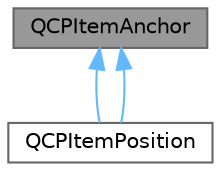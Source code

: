 digraph "QCPItemAnchor"
{
 // LATEX_PDF_SIZE
  bgcolor="transparent";
  edge [fontname=Helvetica,fontsize=10,labelfontname=Helvetica,labelfontsize=10];
  node [fontname=Helvetica,fontsize=10,shape=box,height=0.2,width=0.4];
  Node1 [id="Node000001",label="QCPItemAnchor",height=0.2,width=0.4,color="gray40", fillcolor="grey60", style="filled", fontcolor="black",tooltip="An anchor of an item to which positions can be attached to."];
  Node1 -> Node2 [id="edge1_Node000001_Node000002",dir="back",color="steelblue1",style="solid",tooltip=" "];
  Node2 [id="Node000002",label="QCPItemPosition",height=0.2,width=0.4,color="gray40", fillcolor="white", style="filled",URL="$class_q_c_p_item_position.html",tooltip="Manages the position of an item."];
  Node1 -> Node2 [id="edge2_Node000001_Node000002",dir="back",color="steelblue1",style="solid",tooltip=" "];
}
